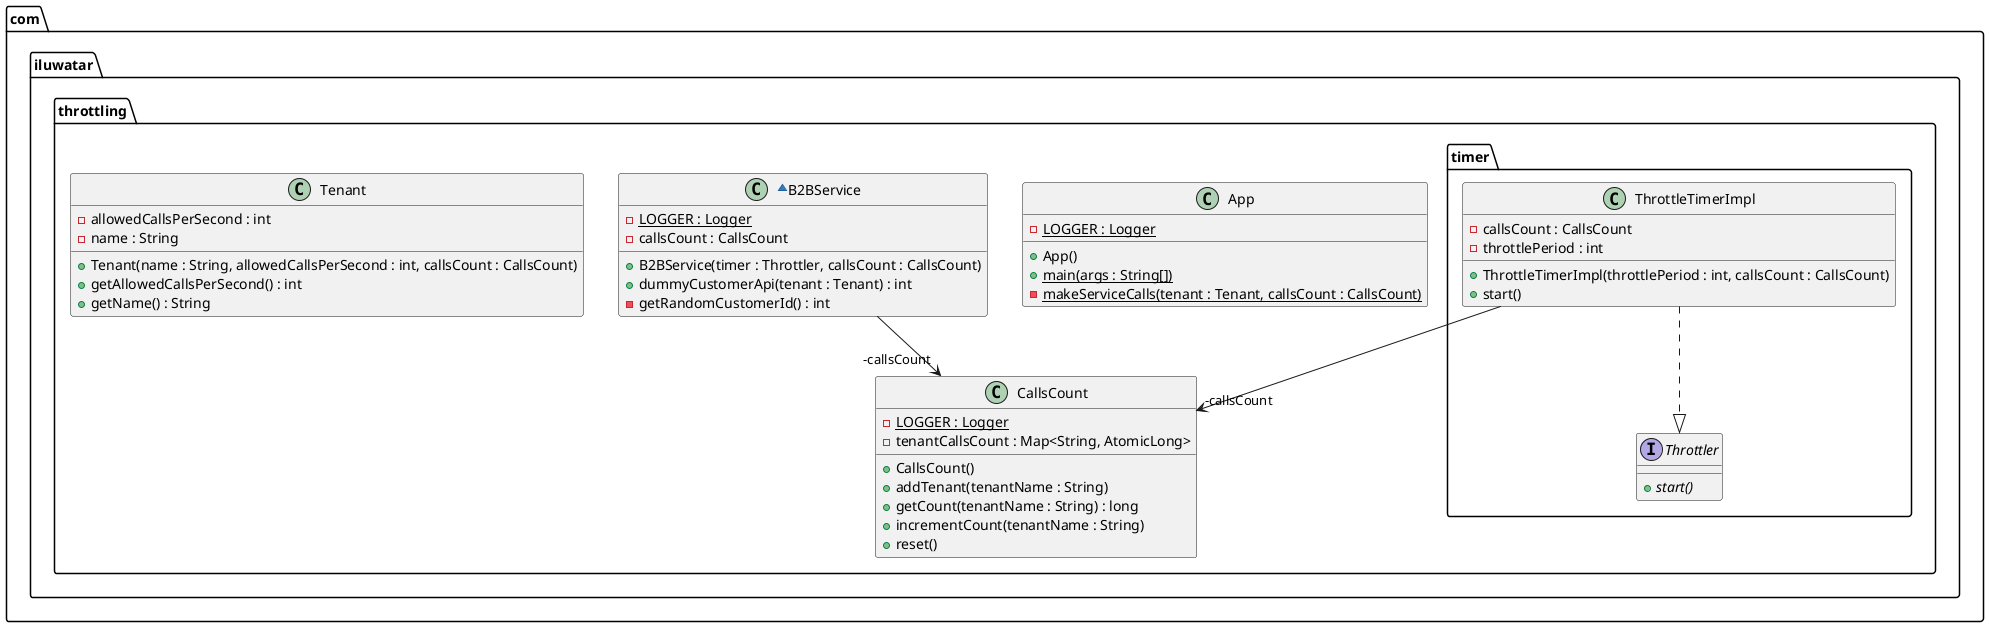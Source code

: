 @startuml
package com.iluwatar.throttling {
  class App {
    - LOGGER : Logger {static}
    + App()
    + main(args : String[]) {static}
    - makeServiceCalls(tenant : Tenant, callsCount : CallsCount) {static}
  }
  ~class B2BService {
    - LOGGER : Logger {static}
    - callsCount : CallsCount
    + B2BService(timer : Throttler, callsCount : CallsCount)
    + dummyCustomerApi(tenant : Tenant) : int
    - getRandomCustomerId() : int
  }
  class CallsCount {
    - LOGGER : Logger {static}
    - tenantCallsCount : Map<String, AtomicLong>
    + CallsCount()
    + addTenant(tenantName : String)
    + getCount(tenantName : String) : long
    + incrementCount(tenantName : String)
    + reset()
  }
  class Tenant {
    - allowedCallsPerSecond : int
    - name : String
    + Tenant(name : String, allowedCallsPerSecond : int, callsCount : CallsCount)
    + getAllowedCallsPerSecond() : int
    + getName() : String
  }
}
package com.iluwatar.throttling.timer {
  class ThrottleTimerImpl {
    - callsCount : CallsCount
    - throttlePeriod : int
    + ThrottleTimerImpl(throttlePeriod : int, callsCount : CallsCount)
    + start()
  }
  interface Throttler {
    + start() {abstract}
  }
}
B2BService -->  "-callsCount" CallsCount
ThrottleTimerImpl -->  "-callsCount" CallsCount
ThrottleTimerImpl ..|> Throttler 
@enduml